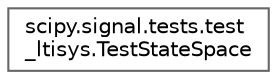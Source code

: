 digraph "Graphical Class Hierarchy"
{
 // LATEX_PDF_SIZE
  bgcolor="transparent";
  edge [fontname=Helvetica,fontsize=10,labelfontname=Helvetica,labelfontsize=10];
  node [fontname=Helvetica,fontsize=10,shape=box,height=0.2,width=0.4];
  rankdir="LR";
  Node0 [id="Node000000",label="scipy.signal.tests.test\l_ltisys.TestStateSpace",height=0.2,width=0.4,color="grey40", fillcolor="white", style="filled",URL="$d4/d73/classscipy_1_1signal_1_1tests_1_1test__ltisys_1_1TestStateSpace.html",tooltip=" "];
}
